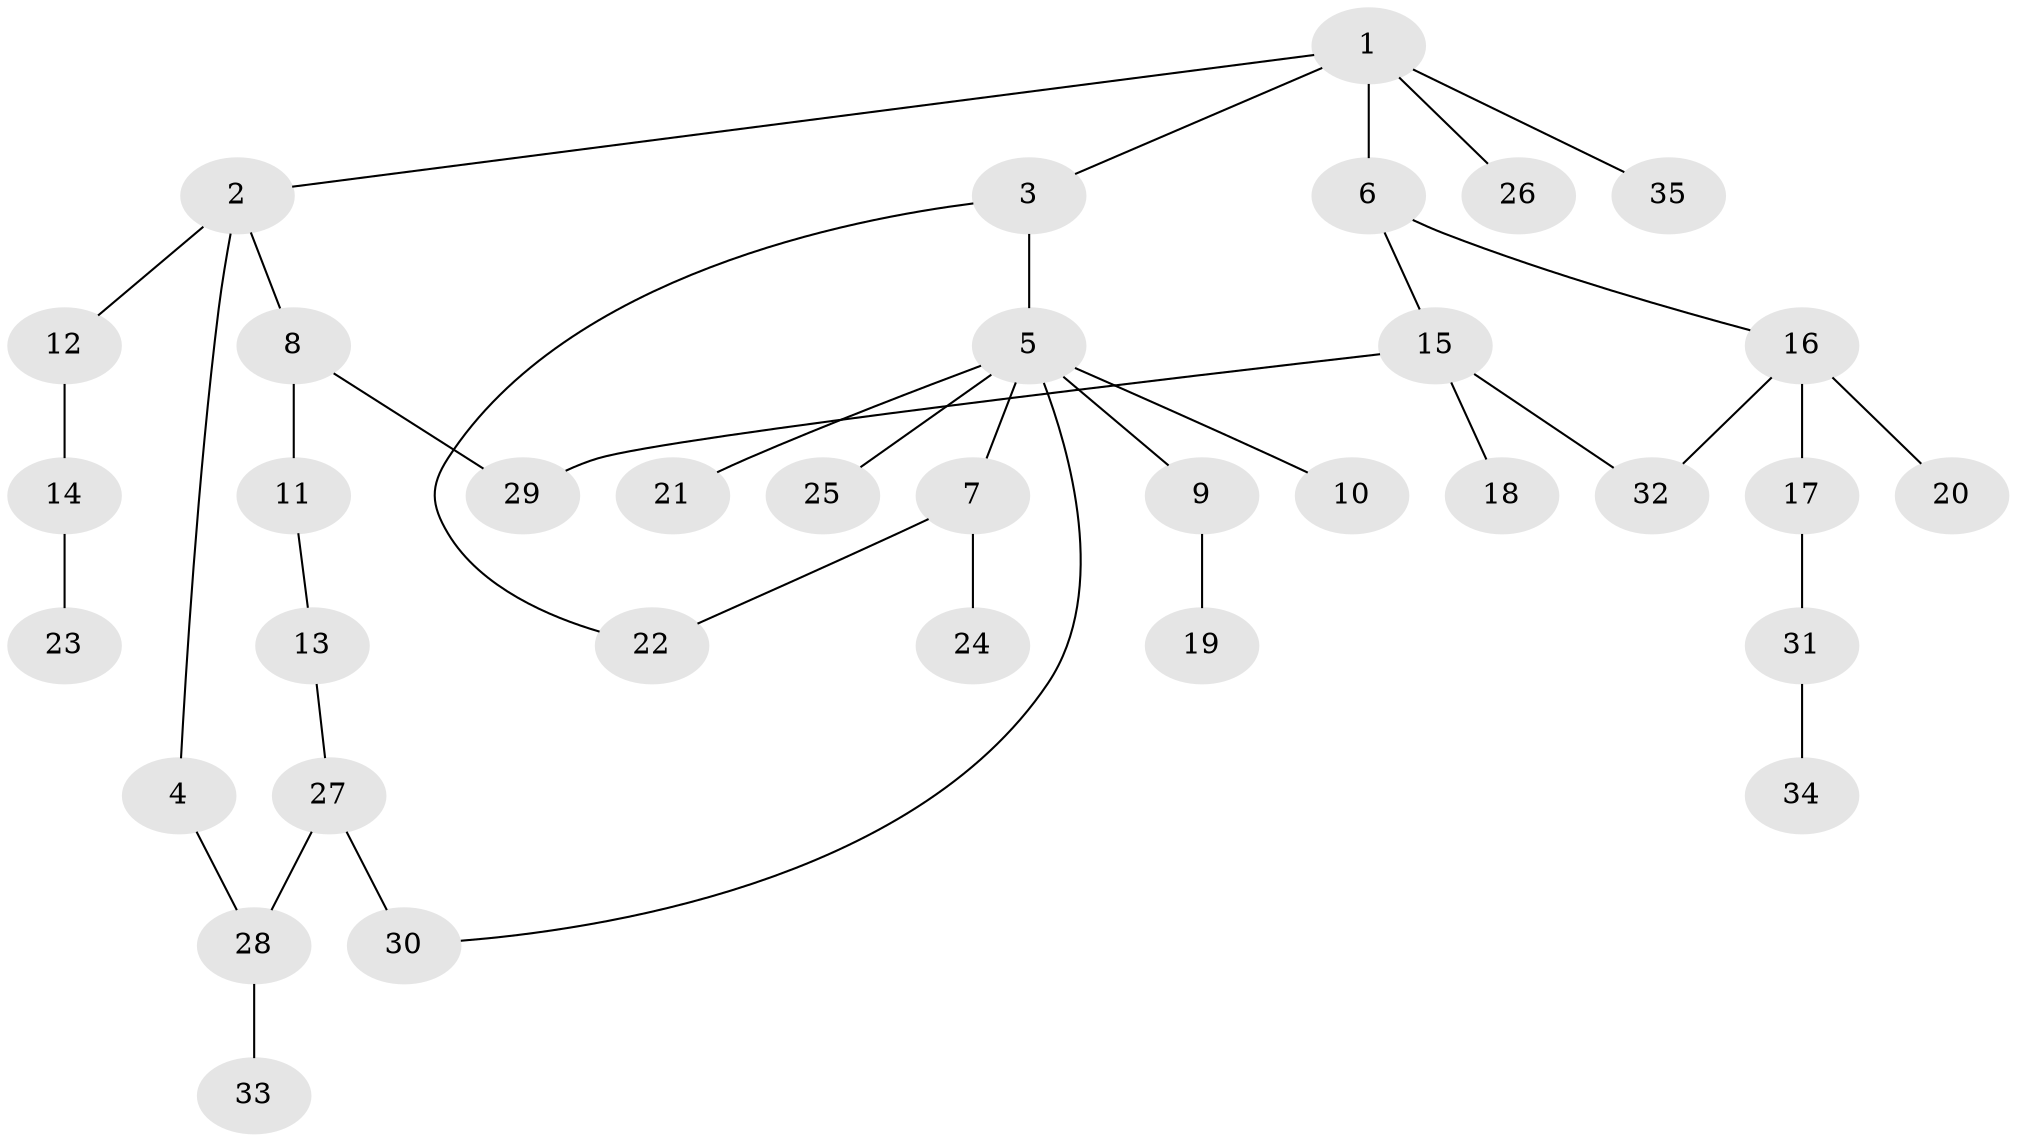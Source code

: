 // original degree distribution, {6: 0.017241379310344827, 5: 0.05172413793103448, 3: 0.13793103448275862, 2: 0.2413793103448276, 8: 0.017241379310344827, 4: 0.06896551724137931, 1: 0.46551724137931033}
// Generated by graph-tools (version 1.1) at 2025/49/03/04/25 22:49:10]
// undirected, 35 vertices, 39 edges
graph export_dot {
  node [color=gray90,style=filled];
  1;
  2;
  3;
  4;
  5;
  6;
  7;
  8;
  9;
  10;
  11;
  12;
  13;
  14;
  15;
  16;
  17;
  18;
  19;
  20;
  21;
  22;
  23;
  24;
  25;
  26;
  27;
  28;
  29;
  30;
  31;
  32;
  33;
  34;
  35;
  1 -- 2 [weight=1.0];
  1 -- 3 [weight=1.0];
  1 -- 6 [weight=1.0];
  1 -- 26 [weight=1.0];
  1 -- 35 [weight=1.0];
  2 -- 4 [weight=1.0];
  2 -- 8 [weight=1.0];
  2 -- 12 [weight=1.0];
  3 -- 5 [weight=1.0];
  3 -- 22 [weight=1.0];
  4 -- 28 [weight=1.0];
  5 -- 7 [weight=1.0];
  5 -- 9 [weight=1.0];
  5 -- 10 [weight=1.0];
  5 -- 21 [weight=1.0];
  5 -- 25 [weight=1.0];
  5 -- 30 [weight=1.0];
  6 -- 15 [weight=1.0];
  6 -- 16 [weight=1.0];
  7 -- 22 [weight=1.0];
  7 -- 24 [weight=1.0];
  8 -- 11 [weight=1.0];
  8 -- 29 [weight=1.0];
  9 -- 19 [weight=1.0];
  11 -- 13 [weight=1.0];
  12 -- 14 [weight=1.0];
  13 -- 27 [weight=1.0];
  14 -- 23 [weight=2.0];
  15 -- 18 [weight=1.0];
  15 -- 29 [weight=1.0];
  15 -- 32 [weight=1.0];
  16 -- 17 [weight=3.0];
  16 -- 20 [weight=1.0];
  16 -- 32 [weight=1.0];
  17 -- 31 [weight=1.0];
  27 -- 28 [weight=1.0];
  27 -- 30 [weight=1.0];
  28 -- 33 [weight=1.0];
  31 -- 34 [weight=1.0];
}
